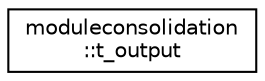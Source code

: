 digraph "Graphical Class Hierarchy"
{
 // LATEX_PDF_SIZE
  edge [fontname="Helvetica",fontsize="10",labelfontname="Helvetica",labelfontsize="10"];
  node [fontname="Helvetica",fontsize="10",shape=record];
  rankdir="LR";
  Node0 [label="moduleconsolidation\l::t_output",height=0.2,width=0.4,color="black", fillcolor="white", style="filled",URL="$structmoduleconsolidation_1_1t__output.html",tooltip=" "];
}
